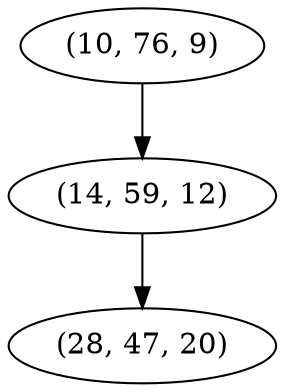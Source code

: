digraph tree {
    "(10, 76, 9)";
    "(14, 59, 12)";
    "(28, 47, 20)";
    "(10, 76, 9)" -> "(14, 59, 12)";
    "(14, 59, 12)" -> "(28, 47, 20)";
}
